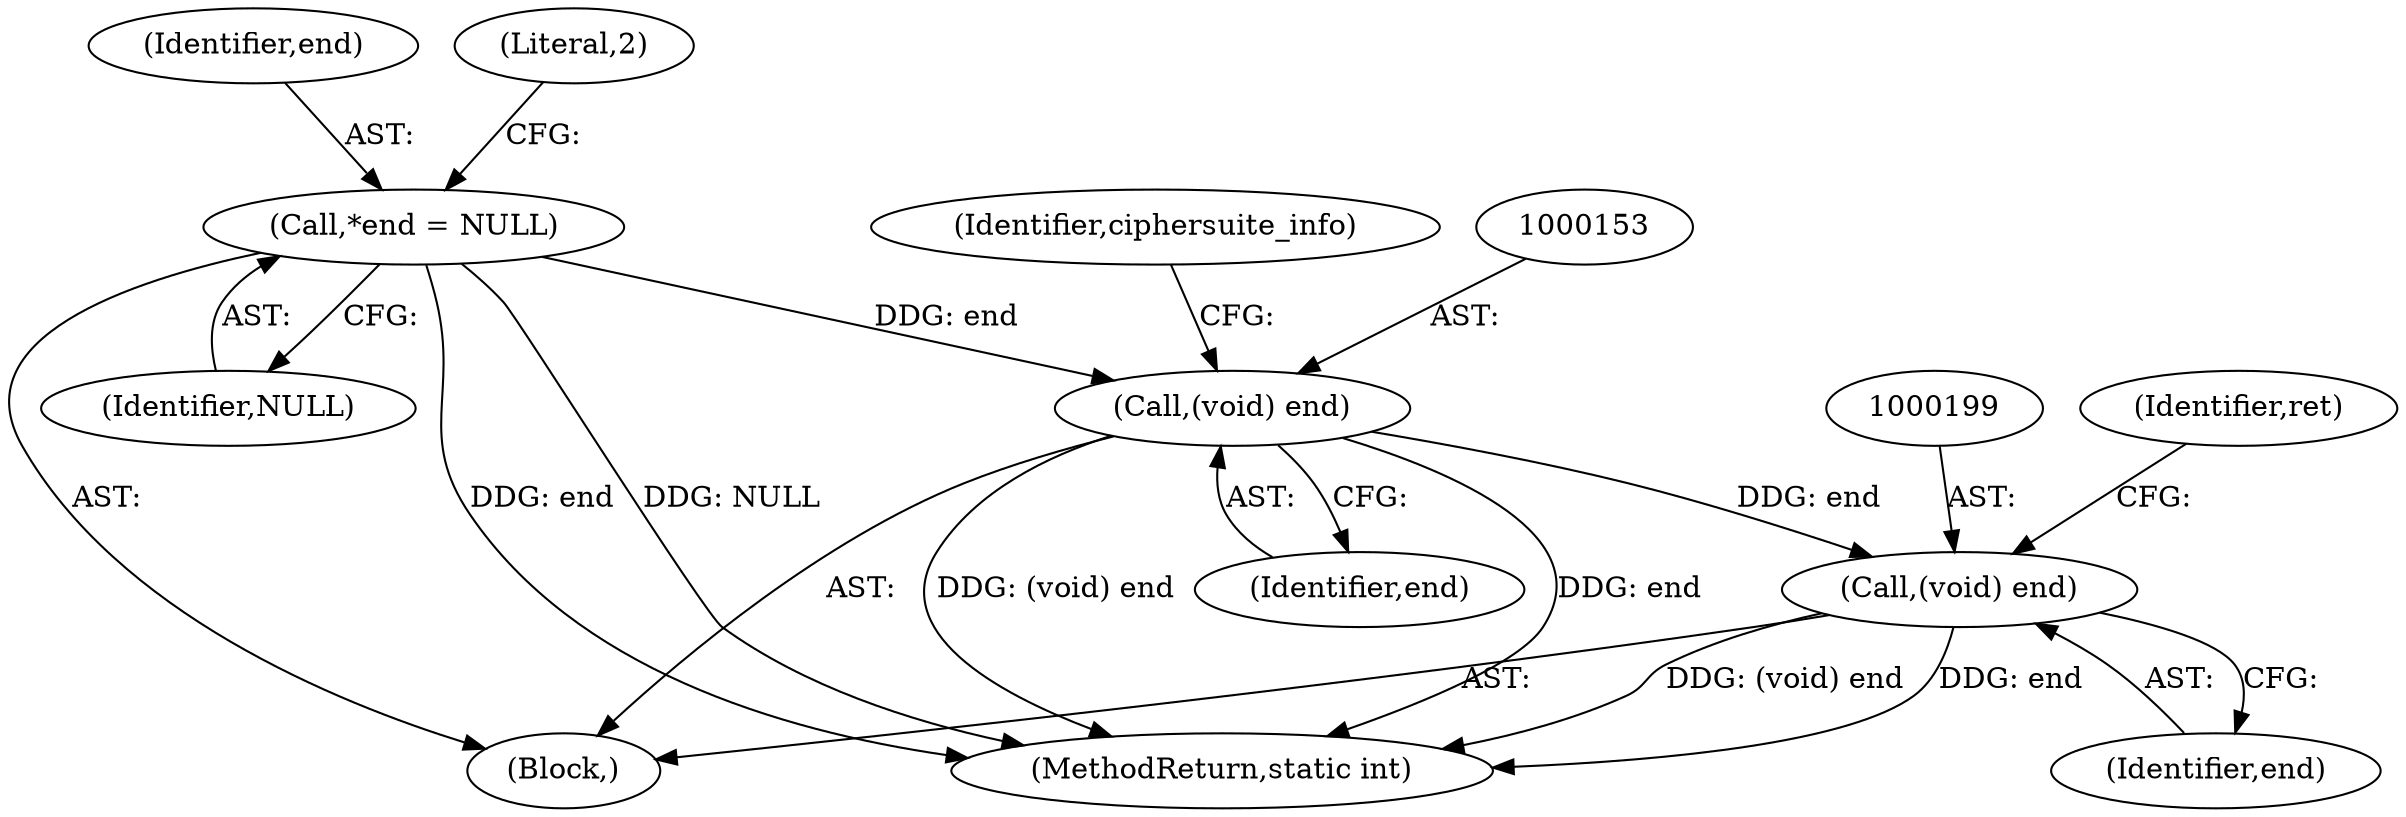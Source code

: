 digraph "0_mbedtls_027f84c69f4ef30c0693832a6c396ef19e563ca1@pointer" {
"1000152" [label="(Call,(void) end)"];
"1000127" [label="(Call,*end = NULL)"];
"1000198" [label="(Call,(void) end)"];
"1000154" [label="(Identifier,end)"];
"1000198" [label="(Call,(void) end)"];
"1000128" [label="(Identifier,end)"];
"1000131" [label="(Literal,2)"];
"1000204" [label="(Identifier,ret)"];
"1000152" [label="(Call,(void) end)"];
"1000159" [label="(Identifier,ciphersuite_info)"];
"1000112" [label="(Block,)"];
"1000129" [label="(Identifier,NULL)"];
"1000127" [label="(Call,*end = NULL)"];
"1000760" [label="(MethodReturn,static int)"];
"1000200" [label="(Identifier,end)"];
"1000152" -> "1000112"  [label="AST: "];
"1000152" -> "1000154"  [label="CFG: "];
"1000153" -> "1000152"  [label="AST: "];
"1000154" -> "1000152"  [label="AST: "];
"1000159" -> "1000152"  [label="CFG: "];
"1000152" -> "1000760"  [label="DDG: (void) end"];
"1000152" -> "1000760"  [label="DDG: end"];
"1000127" -> "1000152"  [label="DDG: end"];
"1000152" -> "1000198"  [label="DDG: end"];
"1000127" -> "1000112"  [label="AST: "];
"1000127" -> "1000129"  [label="CFG: "];
"1000128" -> "1000127"  [label="AST: "];
"1000129" -> "1000127"  [label="AST: "];
"1000131" -> "1000127"  [label="CFG: "];
"1000127" -> "1000760"  [label="DDG: NULL"];
"1000127" -> "1000760"  [label="DDG: end"];
"1000198" -> "1000112"  [label="AST: "];
"1000198" -> "1000200"  [label="CFG: "];
"1000199" -> "1000198"  [label="AST: "];
"1000200" -> "1000198"  [label="AST: "];
"1000204" -> "1000198"  [label="CFG: "];
"1000198" -> "1000760"  [label="DDG: end"];
"1000198" -> "1000760"  [label="DDG: (void) end"];
}
